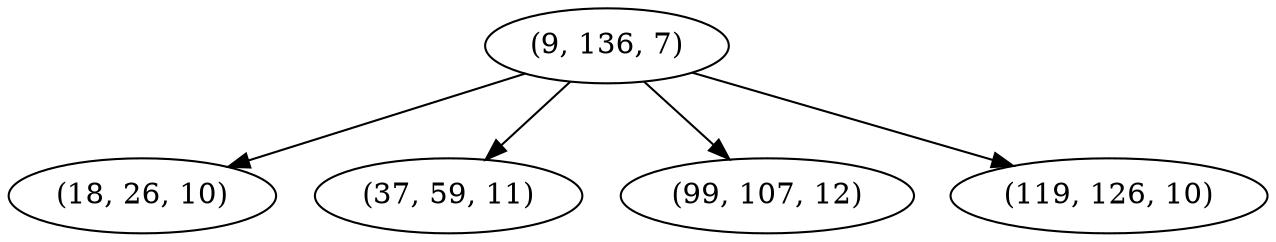 digraph tree {
    "(9, 136, 7)";
    "(18, 26, 10)";
    "(37, 59, 11)";
    "(99, 107, 12)";
    "(119, 126, 10)";
    "(9, 136, 7)" -> "(18, 26, 10)";
    "(9, 136, 7)" -> "(37, 59, 11)";
    "(9, 136, 7)" -> "(99, 107, 12)";
    "(9, 136, 7)" -> "(119, 126, 10)";
}
